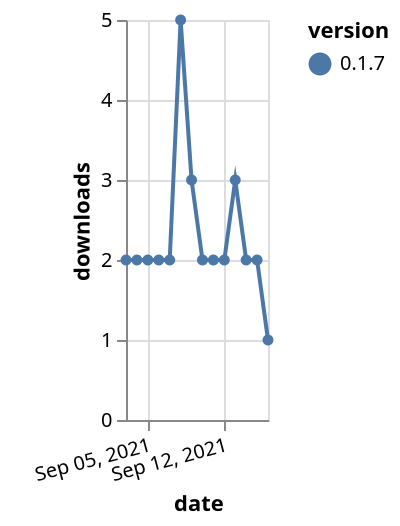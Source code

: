 {"$schema": "https://vega.github.io/schema/vega-lite/v5.json", "description": "A simple bar chart with embedded data.", "data": {"values": [{"date": "2021-09-03", "total": 7022, "delta": 2, "version": "0.1.7"}, {"date": "2021-09-04", "total": 7024, "delta": 2, "version": "0.1.7"}, {"date": "2021-09-05", "total": 7026, "delta": 2, "version": "0.1.7"}, {"date": "2021-09-06", "total": 7028, "delta": 2, "version": "0.1.7"}, {"date": "2021-09-07", "total": 7030, "delta": 2, "version": "0.1.7"}, {"date": "2021-09-08", "total": 7035, "delta": 5, "version": "0.1.7"}, {"date": "2021-09-09", "total": 7038, "delta": 3, "version": "0.1.7"}, {"date": "2021-09-10", "total": 7040, "delta": 2, "version": "0.1.7"}, {"date": "2021-09-11", "total": 7042, "delta": 2, "version": "0.1.7"}, {"date": "2021-09-12", "total": 7044, "delta": 2, "version": "0.1.7"}, {"date": "2021-09-13", "total": 7047, "delta": 3, "version": "0.1.7"}, {"date": "2021-09-14", "total": 7049, "delta": 2, "version": "0.1.7"}, {"date": "2021-09-15", "total": 7051, "delta": 2, "version": "0.1.7"}, {"date": "2021-09-16", "total": 7052, "delta": 1, "version": "0.1.7"}]}, "width": "container", "mark": {"type": "line", "point": {"filled": true}}, "encoding": {"x": {"field": "date", "type": "temporal", "timeUnit": "yearmonthdate", "title": "date", "axis": {"labelAngle": -15}}, "y": {"field": "delta", "type": "quantitative", "title": "downloads"}, "color": {"field": "version", "type": "nominal"}, "tooltip": {"field": "delta"}}}